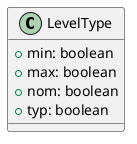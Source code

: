 @startuml
class LevelType {
  +min: boolean
  +max: boolean
  +nom: boolean
  +typ: boolean
}
@enduml